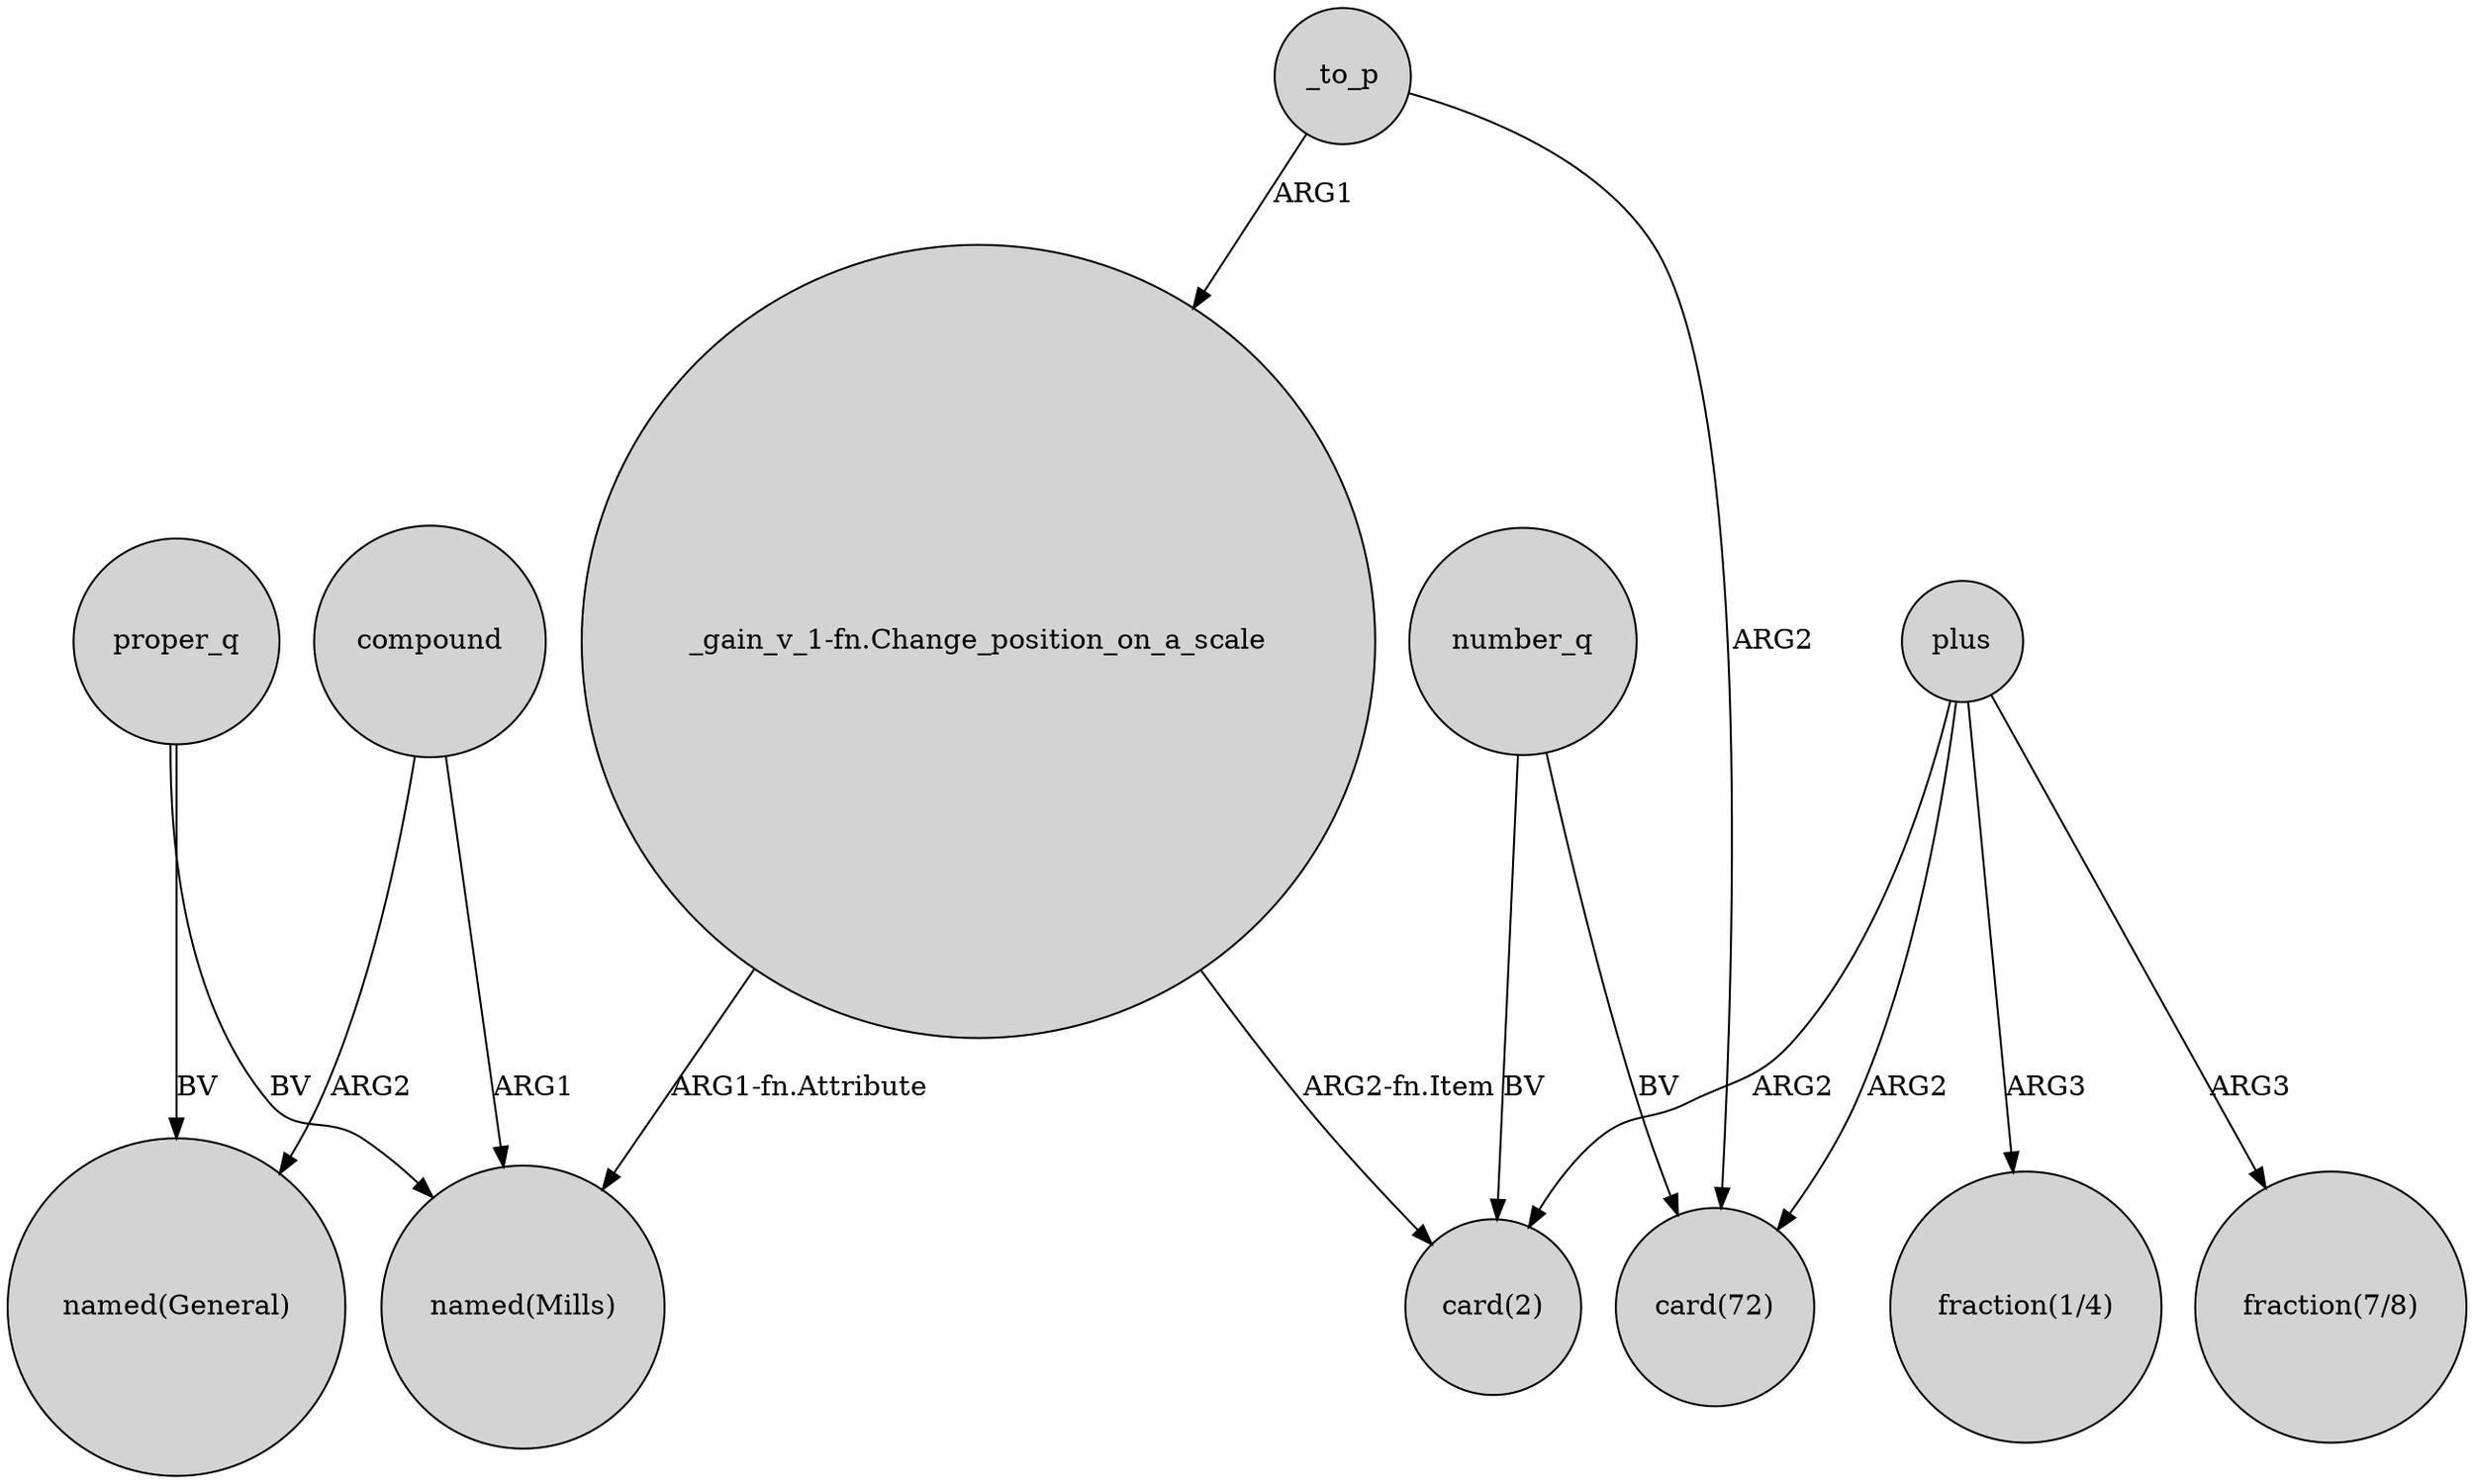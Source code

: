digraph {
	node [shape=circle style=filled]
	plus -> "card(2)" [label=ARG2]
	compound -> "named(Mills)" [label=ARG1]
	plus -> "fraction(1/4)" [label=ARG3]
	plus -> "fraction(7/8)" [label=ARG3]
	_to_p -> "_gain_v_1-fn.Change_position_on_a_scale" [label=ARG1]
	plus -> "card(72)" [label=ARG2]
	_to_p -> "card(72)" [label=ARG2]
	number_q -> "card(2)" [label=BV]
	proper_q -> "named(General)" [label=BV]
	proper_q -> "named(Mills)" [label=BV]
	"_gain_v_1-fn.Change_position_on_a_scale" -> "named(Mills)" [label="ARG1-fn.Attribute"]
	"_gain_v_1-fn.Change_position_on_a_scale" -> "card(2)" [label="ARG2-fn.Item"]
	compound -> "named(General)" [label=ARG2]
	number_q -> "card(72)" [label=BV]
}
